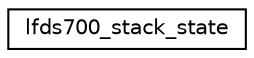 digraph "Graphical Class Hierarchy"
{
 // LATEX_PDF_SIZE
  edge [fontname="Helvetica",fontsize="10",labelfontname="Helvetica",labelfontsize="10"];
  node [fontname="Helvetica",fontsize="10",shape=record];
  rankdir="LR";
  Node0 [label="lfds700_stack_state",height=0.2,width=0.4,color="black", fillcolor="white", style="filled",URL="$structlfds700__stack__state.html",tooltip=" "];
}
